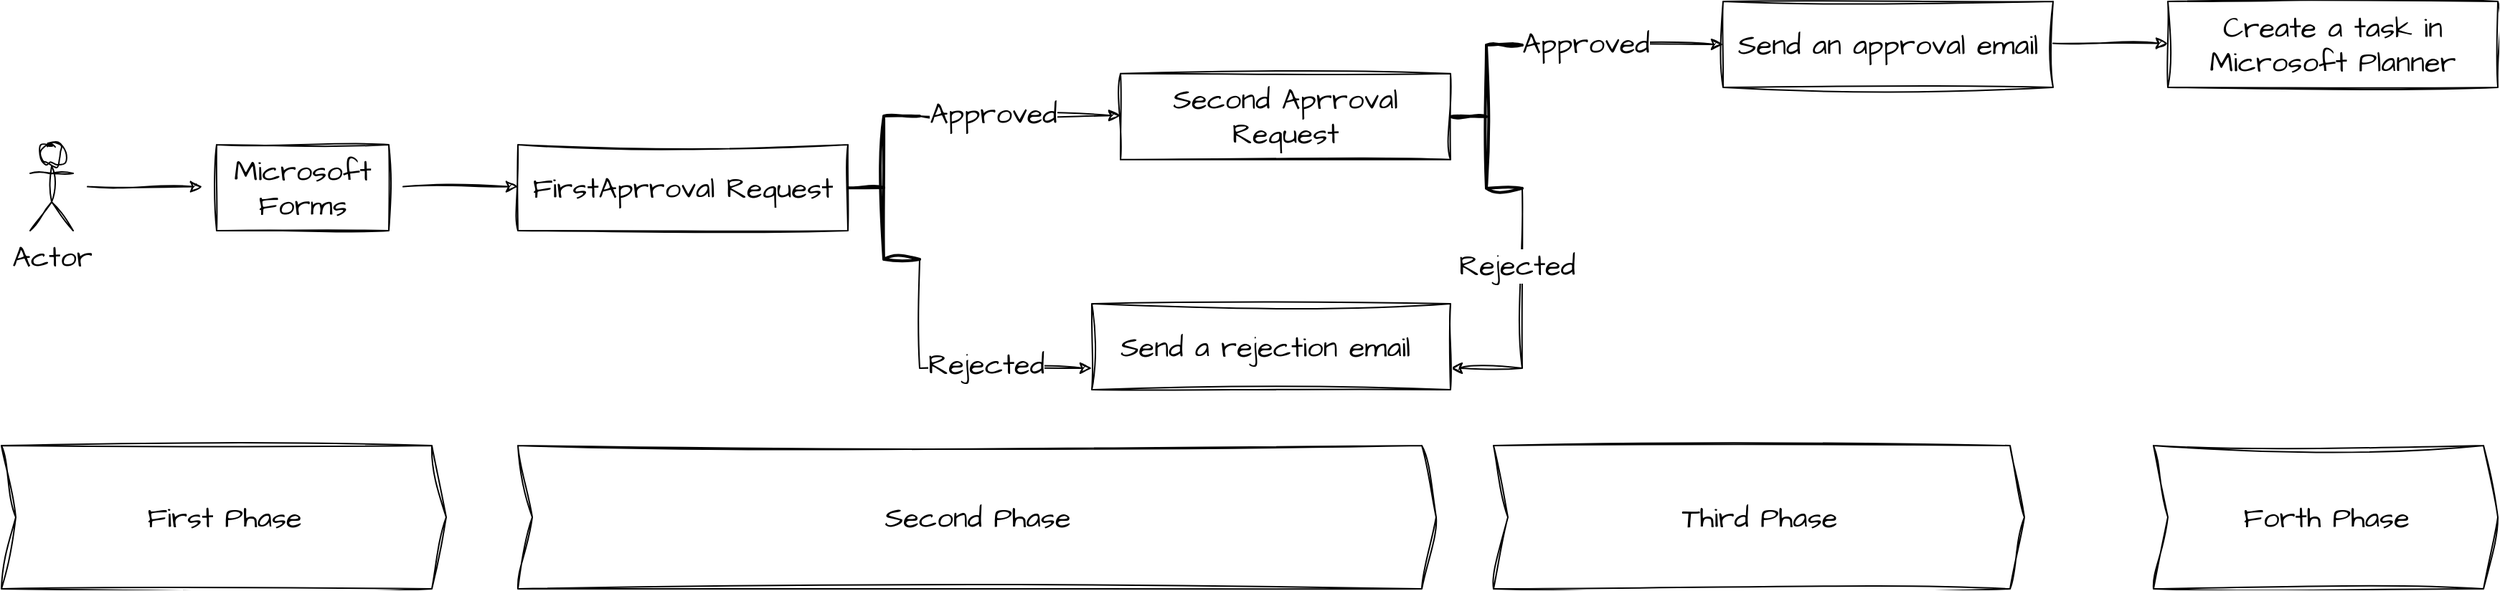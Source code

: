 <mxfile version="21.3.5" type="github">
  <diagram id="6a731a19-8d31-9384-78a2-239565b7b9f0" name="Page-1">
    <mxGraphModel dx="1290" dy="-214" grid="1" gridSize="10" guides="1" tooltips="1" connect="1" arrows="1" fold="1" page="1" pageScale="1" pageWidth="1169" pageHeight="827" background="none" math="0" shadow="0">
      <root>
        <mxCell id="0" />
        <mxCell id="1" parent="0" />
        <mxCell id="t2b_PGSPaWhevGhsCux8-143" value="Actor" style="shape=umlActor;verticalLabelPosition=bottom;verticalAlign=top;html=1;outlineConnect=0;sketch=1;hachureGap=4;jiggle=2;curveFitting=1;fontFamily=Architects Daughter;fontSource=https%3A%2F%2Ffonts.googleapis.com%2Fcss%3Ffamily%3DArchitects%2BDaughter;fontSize=20;" parent="1" vertex="1">
          <mxGeometry x="40" y="1130" width="30" height="60" as="geometry" />
        </mxCell>
        <mxCell id="t2b_PGSPaWhevGhsCux8-144" value="" style="endArrow=classic;html=1;rounded=0;sketch=1;hachureGap=4;jiggle=2;curveFitting=1;fontFamily=Architects Daughter;fontSource=https%3A%2F%2Ffonts.googleapis.com%2Fcss%3Ffamily%3DArchitects%2BDaughter;fontSize=16;" parent="1" edge="1">
          <mxGeometry width="50" height="50" relative="1" as="geometry">
            <mxPoint x="80" y="1159.29" as="sourcePoint" />
            <mxPoint x="160" y="1159.29" as="targetPoint" />
          </mxGeometry>
        </mxCell>
        <mxCell id="t2b_PGSPaWhevGhsCux8-145" value="Microsoft Forms" style="rounded=0;whiteSpace=wrap;html=1;sketch=1;hachureGap=4;jiggle=2;curveFitting=1;fontFamily=Architects Daughter;fontSource=https%3A%2F%2Ffonts.googleapis.com%2Fcss%3Ffamily%3DArchitects%2BDaughter;fontSize=20;" parent="1" vertex="1">
          <mxGeometry x="170" y="1130" width="120" height="60" as="geometry" />
        </mxCell>
        <mxCell id="t2b_PGSPaWhevGhsCux8-147" value="" style="endArrow=classic;html=1;rounded=0;sketch=1;hachureGap=4;jiggle=2;curveFitting=1;fontFamily=Architects Daughter;fontSource=https%3A%2F%2Ffonts.googleapis.com%2Fcss%3Ffamily%3DArchitects%2BDaughter;fontSize=16;" parent="1" edge="1">
          <mxGeometry width="50" height="50" relative="1" as="geometry">
            <mxPoint x="300" y="1159.29" as="sourcePoint" />
            <mxPoint x="380" y="1159.29" as="targetPoint" />
          </mxGeometry>
        </mxCell>
        <mxCell id="t2b_PGSPaWhevGhsCux8-148" value="FirstAprroval Request" style="rounded=0;whiteSpace=wrap;html=1;sketch=1;hachureGap=4;jiggle=2;curveFitting=1;fontFamily=Architects Daughter;fontSource=https%3A%2F%2Ffonts.googleapis.com%2Fcss%3Ffamily%3DArchitects%2BDaughter;fontSize=20;" parent="1" vertex="1">
          <mxGeometry x="380" y="1130" width="230" height="60" as="geometry" />
        </mxCell>
        <mxCell id="t2b_PGSPaWhevGhsCux8-151" style="edgeStyle=orthogonalEdgeStyle;rounded=0;sketch=1;hachureGap=4;jiggle=2;curveFitting=1;orthogonalLoop=1;jettySize=auto;html=1;exitX=1;exitY=0;exitDx=0;exitDy=0;exitPerimeter=0;fontFamily=Architects Daughter;fontSource=https%3A%2F%2Ffonts.googleapis.com%2Fcss%3Ffamily%3DArchitects%2BDaughter;fontSize=16;" parent="1" source="t2b_PGSPaWhevGhsCux8-149" edge="1">
          <mxGeometry relative="1" as="geometry">
            <mxPoint x="800" y="1109.571" as="targetPoint" />
            <Array as="points">
              <mxPoint x="690" y="1110" />
              <mxPoint x="690" y="1110" />
            </Array>
          </mxGeometry>
        </mxCell>
        <mxCell id="t2b_PGSPaWhevGhsCux8-153" value="Approved" style="edgeLabel;html=1;align=center;verticalAlign=middle;resizable=0;points=[];fontSize=20;fontFamily=Architects Daughter;" parent="t2b_PGSPaWhevGhsCux8-151" vertex="1" connectable="0">
          <mxGeometry x="-0.273" y="2" relative="1" as="geometry">
            <mxPoint as="offset" />
          </mxGeometry>
        </mxCell>
        <mxCell id="t2b_PGSPaWhevGhsCux8-169" style="edgeStyle=orthogonalEdgeStyle;rounded=0;sketch=1;hachureGap=4;jiggle=2;curveFitting=1;orthogonalLoop=1;jettySize=auto;html=1;exitX=1;exitY=1;exitDx=0;exitDy=0;exitPerimeter=0;fontFamily=Architects Daughter;fontSource=https%3A%2F%2Ffonts.googleapis.com%2Fcss%3Ffamily%3DArchitects%2BDaughter;fontSize=16;entryX=0;entryY=0.75;entryDx=0;entryDy=0;" parent="1" source="t2b_PGSPaWhevGhsCux8-149" target="t2b_PGSPaWhevGhsCux8-161" edge="1">
          <mxGeometry relative="1" as="geometry">
            <mxPoint x="635.571" y="1280" as="targetPoint" />
          </mxGeometry>
        </mxCell>
        <mxCell id="t2b_PGSPaWhevGhsCux8-149" value="" style="strokeWidth=2;html=1;shape=mxgraph.flowchart.annotation_2;align=left;labelPosition=right;pointerEvents=1;sketch=1;hachureGap=4;jiggle=2;curveFitting=1;fontFamily=Architects Daughter;fontSource=https%3A%2F%2Ffonts.googleapis.com%2Fcss%3Ffamily%3DArchitects%2BDaughter;fontSize=20;" parent="1" vertex="1">
          <mxGeometry x="610" y="1110" width="50" height="100" as="geometry" />
        </mxCell>
        <mxCell id="t2b_PGSPaWhevGhsCux8-155" value="Second Aprroval Request" style="rounded=0;whiteSpace=wrap;html=1;sketch=1;hachureGap=4;jiggle=2;curveFitting=1;fontFamily=Architects Daughter;fontSource=https%3A%2F%2Ffonts.googleapis.com%2Fcss%3Ffamily%3DArchitects%2BDaughter;fontSize=20;" parent="1" vertex="1">
          <mxGeometry x="800" y="1080.43" width="230" height="60" as="geometry" />
        </mxCell>
        <mxCell id="t2b_PGSPaWhevGhsCux8-156" style="edgeStyle=orthogonalEdgeStyle;rounded=0;sketch=1;hachureGap=4;jiggle=2;curveFitting=1;orthogonalLoop=1;jettySize=auto;html=1;exitX=1;exitY=0;exitDx=0;exitDy=0;exitPerimeter=0;fontFamily=Architects Daughter;fontSource=https%3A%2F%2Ffonts.googleapis.com%2Fcss%3Ffamily%3DArchitects%2BDaughter;fontSize=16;" parent="1" source="t2b_PGSPaWhevGhsCux8-160" edge="1">
          <mxGeometry relative="1" as="geometry">
            <mxPoint x="1220" y="1060.001" as="targetPoint" />
            <Array as="points">
              <mxPoint x="1110" y="1060.43" />
              <mxPoint x="1110" y="1060.43" />
            </Array>
          </mxGeometry>
        </mxCell>
        <mxCell id="t2b_PGSPaWhevGhsCux8-157" value="&amp;nbsp;Approved" style="edgeLabel;html=1;align=center;verticalAlign=middle;resizable=0;points=[];fontSize=20;fontFamily=Architects Daughter;" parent="t2b_PGSPaWhevGhsCux8-156" vertex="1" connectable="0">
          <mxGeometry x="-0.273" y="2" relative="1" as="geometry">
            <mxPoint x="-11" as="offset" />
          </mxGeometry>
        </mxCell>
        <mxCell id="t2b_PGSPaWhevGhsCux8-171" style="edgeStyle=orthogonalEdgeStyle;rounded=0;sketch=1;hachureGap=4;jiggle=2;curveFitting=1;orthogonalLoop=1;jettySize=auto;html=1;exitX=1;exitY=1;exitDx=0;exitDy=0;exitPerimeter=0;entryX=1;entryY=0.75;entryDx=0;entryDy=0;fontFamily=Architects Daughter;fontSource=https%3A%2F%2Ffonts.googleapis.com%2Fcss%3Ffamily%3DArchitects%2BDaughter;fontSize=16;" parent="1" source="t2b_PGSPaWhevGhsCux8-160" target="t2b_PGSPaWhevGhsCux8-161" edge="1">
          <mxGeometry relative="1" as="geometry" />
        </mxCell>
        <mxCell id="t2b_PGSPaWhevGhsCux8-160" value="" style="strokeWidth=2;html=1;shape=mxgraph.flowchart.annotation_2;align=left;labelPosition=right;pointerEvents=1;sketch=1;hachureGap=4;jiggle=2;curveFitting=1;fontFamily=Architects Daughter;fontSource=https%3A%2F%2Ffonts.googleapis.com%2Fcss%3Ffamily%3DArchitects%2BDaughter;fontSize=20;" parent="1" vertex="1">
          <mxGeometry x="1030" y="1060.43" width="50" height="100" as="geometry" />
        </mxCell>
        <mxCell id="t2b_PGSPaWhevGhsCux8-161" value="Send a rejection email&amp;nbsp;" style="rounded=0;whiteSpace=wrap;html=1;sketch=1;hachureGap=4;jiggle=2;curveFitting=1;fontFamily=Architects Daughter;fontSource=https%3A%2F%2Ffonts.googleapis.com%2Fcss%3Ffamily%3DArchitects%2BDaughter;fontSize=20;" parent="1" vertex="1">
          <mxGeometry x="780" y="1241" width="250" height="60" as="geometry" />
        </mxCell>
        <mxCell id="t2b_PGSPaWhevGhsCux8-163" value="Send an approval email" style="rounded=0;whiteSpace=wrap;html=1;sketch=1;hachureGap=4;jiggle=2;curveFitting=1;fontFamily=Architects Daughter;fontSource=https%3A%2F%2Ffonts.googleapis.com%2Fcss%3Ffamily%3DArchitects%2BDaughter;fontSize=20;" parent="1" vertex="1">
          <mxGeometry x="1220" y="1030" width="230" height="60" as="geometry" />
        </mxCell>
        <mxCell id="t2b_PGSPaWhevGhsCux8-164" value="" style="endArrow=classic;html=1;rounded=0;sketch=1;hachureGap=4;jiggle=2;curveFitting=1;fontFamily=Architects Daughter;fontSource=https%3A%2F%2Ffonts.googleapis.com%2Fcss%3Ffamily%3DArchitects%2BDaughter;fontSize=16;" parent="1" edge="1">
          <mxGeometry width="50" height="50" relative="1" as="geometry">
            <mxPoint x="1450" y="1059.29" as="sourcePoint" />
            <mxPoint x="1530" y="1059.29" as="targetPoint" />
          </mxGeometry>
        </mxCell>
        <mxCell id="t2b_PGSPaWhevGhsCux8-165" value="Create a task in Microsoft Planner" style="rounded=0;whiteSpace=wrap;html=1;sketch=1;hachureGap=4;jiggle=2;curveFitting=1;fontFamily=Architects Daughter;fontSource=https%3A%2F%2Ffonts.googleapis.com%2Fcss%3Ffamily%3DArchitects%2BDaughter;fontSize=20;" parent="1" vertex="1">
          <mxGeometry x="1530" y="1030" width="230" height="60" as="geometry" />
        </mxCell>
        <mxCell id="t2b_PGSPaWhevGhsCux8-172" value="Rejected" style="edgeLabel;html=1;align=center;verticalAlign=middle;resizable=0;points=[];fontSize=20;fontFamily=Architects Daughter;" parent="1" vertex="1" connectable="0">
          <mxGeometry x="1120.001" y="1080.425" as="geometry">
            <mxPoint x="-44" y="133" as="offset" />
          </mxGeometry>
        </mxCell>
        <mxCell id="t2b_PGSPaWhevGhsCux8-173" value="Rejected" style="edgeLabel;html=1;align=center;verticalAlign=middle;resizable=0;points=[];fontSize=20;fontFamily=Architects Daughter;" parent="1" vertex="1" connectable="0">
          <mxGeometry x="750.001" y="1149.995" as="geometry">
            <mxPoint x="-44" y="133" as="offset" />
          </mxGeometry>
        </mxCell>
        <mxCell id="t2b_PGSPaWhevGhsCux8-174" value="First Phase" style="html=1;shadow=0;dashed=0;align=center;verticalAlign=middle;shape=mxgraph.arrows2.arrow;dy=0;dx=10;notch=10;sketch=1;hachureGap=4;jiggle=2;curveFitting=1;fontFamily=Architects Daughter;fontSource=https%3A%2F%2Ffonts.googleapis.com%2Fcss%3Ffamily%3DArchitects%2BDaughter;fontSize=20;" parent="1" vertex="1">
          <mxGeometry x="20" y="1340" width="310" height="100" as="geometry" />
        </mxCell>
        <mxCell id="t2b_PGSPaWhevGhsCux8-175" value="Second Phase" style="html=1;shadow=0;dashed=0;align=center;verticalAlign=middle;shape=mxgraph.arrows2.arrow;dy=0;dx=10;notch=10;sketch=1;hachureGap=4;jiggle=2;curveFitting=1;fontFamily=Architects Daughter;fontSource=https%3A%2F%2Ffonts.googleapis.com%2Fcss%3Ffamily%3DArchitects%2BDaughter;fontSize=20;" parent="1" vertex="1">
          <mxGeometry x="380" y="1340" width="640" height="100" as="geometry" />
        </mxCell>
        <mxCell id="t2b_PGSPaWhevGhsCux8-177" value="Third Phase" style="html=1;shadow=0;dashed=0;align=center;verticalAlign=middle;shape=mxgraph.arrows2.arrow;dy=0;dx=10;notch=10;sketch=1;hachureGap=4;jiggle=2;curveFitting=1;fontFamily=Architects Daughter;fontSource=https%3A%2F%2Ffonts.googleapis.com%2Fcss%3Ffamily%3DArchitects%2BDaughter;fontSize=20;" parent="1" vertex="1">
          <mxGeometry x="1060" y="1340" width="370" height="100" as="geometry" />
        </mxCell>
        <mxCell id="t2b_PGSPaWhevGhsCux8-178" value="Forth Phase" style="html=1;shadow=0;dashed=0;align=center;verticalAlign=middle;shape=mxgraph.arrows2.arrow;dy=0;dx=10;notch=10;sketch=1;hachureGap=4;jiggle=2;curveFitting=1;fontFamily=Architects Daughter;fontSource=https%3A%2F%2Ffonts.googleapis.com%2Fcss%3Ffamily%3DArchitects%2BDaughter;fontSize=20;" parent="1" vertex="1">
          <mxGeometry x="1520" y="1340" width="240" height="100" as="geometry" />
        </mxCell>
      </root>
    </mxGraphModel>
  </diagram>
</mxfile>
